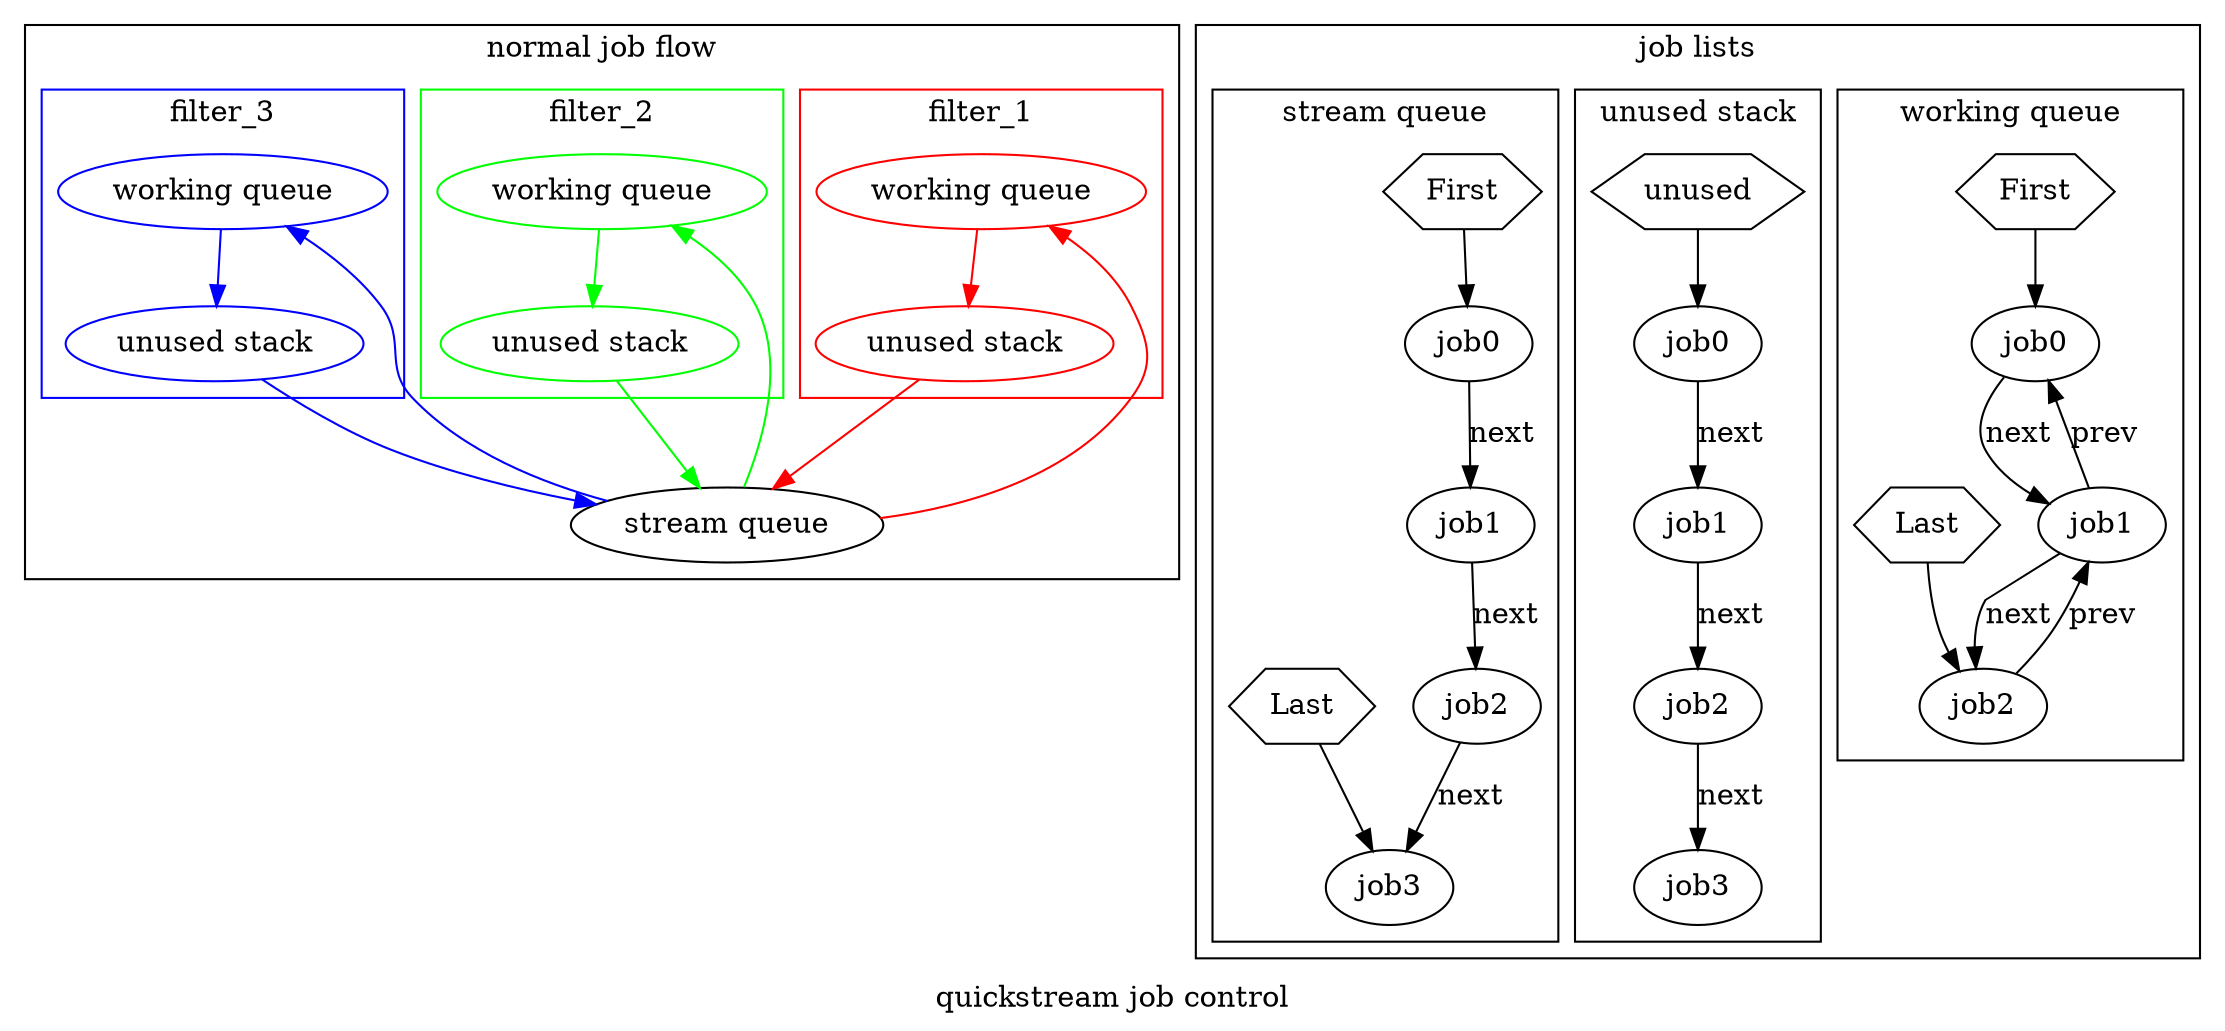 digraph {

    label="quickstream job control";

    subgraph cluster_7 {
         label="normal job flow";

        subgraph cluster_0 {
            label="filter_1";
            color=red;
            filter_1_unused [label="unused stack", color=red];
            filter_1_working [label="working queue", color=red];
        }

        subgraph cluster_1 {
            label="filter_2";
            color=green;
            filter_2_unused [label="unused stack", color=green];
            filter_2_working [label="working queue", color=green];
        }

        subgraph cluster_2 {
            label="filter_3";
            color=blue;
            filter_3_unused [label="unused stack", color=blue];
            filter_3_working [label="working queue", color=blue];
        }

        stream_queue [label="stream queue"];

        filter_1_unused  -> stream_queue [color=red];
        stream_queue     -> filter_1_working [color=red];
        filter_1_working -> filter_1_unused [color=red];

        filter_2_unused  -> stream_queue [color=green];
        stream_queue     -> filter_2_working [color=green];
        filter_2_working -> filter_2_unused [color=green];

        filter_3_unused  -> stream_queue [color=blue];
        stream_queue     -> filter_3_working [color=blue];
        filter_3_working -> filter_3_unused [color=blue];
    }

    subgraph cluster_8 {

        label="job lists";

        subgraph cluster_3 {
            label="working queue";
            First [shape=polygon, sides=6];
            Last  [shape=polygon, sides=6];
            First -> job0;
            Last -> job2;
            job0 -> job1 [label=next];
            job1 -> job2 [label=next];
            job1 -> job0 [label=prev];
            job2 -> job1 [label=prev];
        }

        subgraph cluster_4 {
            label="unused stack";
            unused [shape=polygon, sides=6];
            ujob0 [label=job0];
            ujob1 [label=job1];
            ujob2 [label=job2];
            ujob3 [label=job3];
            unused -> ujob0;
            ujob0 -> ujob1 [label=next];
            ujob1 -> ujob2 [label=next];
            ujob2 -> ujob3 [label=next];
        } 

        subgraph cluster_5 {
            label="stream queue";
            sFirst [label=First, shape=polygon, sides=6];
            sLast  [label=Last, shape=polygon, sides=6];
            sjob0 [label=job0];
            sjob1 [label=job1];
            sjob2 [label=job2];
            sjob3 [label=job3];
            sFirst -> sjob0;
            sLast -> sjob3;
            sjob0 -> sjob1 [label=next];
            sjob1 -> sjob2 [label=next];
            sjob2 -> sjob3 [label=next];
        }
    }
}
